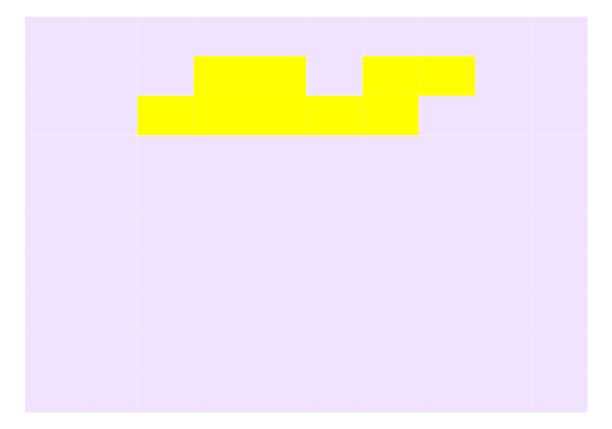 digraph D {
 node [shape=plaintext]
 some_node [
 label=<
 <table ALIGN="CENTER" border="0" cellborder="0" cellspacing="0">

<tr>
<td bgcolor="#f0e3ff">     </td><td bgcolor="#f0e3ff">     </td><td bgcolor="#f0e3ff">     </td><td bgcolor="#f0e3ff">     </td><td bgcolor="#f0e3ff">     </td><td bgcolor="#f0e3ff">     </td><td bgcolor="#f0e3ff">     </td><td bgcolor="#f0e3ff">     </td><td bgcolor="#f0e3ff">     </td><td bgcolor="#f0e3ff">     </td></tr>
<tr>
<td bgcolor="#f0e3ff">     </td><td bgcolor="#f0e3ff">     </td><td bgcolor="#f0e3ff">     </td><td bgcolor="yellow">     </td><td bgcolor="yellow">     </td><td bgcolor="#f0e3ff">     </td><td bgcolor="yellow">     </td><td bgcolor="yellow">     </td><td bgcolor="#f0e3ff">     </td><td bgcolor="#f0e3ff">     </td></tr>
<tr>
<td bgcolor="#f0e3ff">     </td><td bgcolor="#f0e3ff">     </td><td bgcolor="yellow">     </td><td bgcolor="yellow">     </td><td bgcolor="yellow">     </td><td bgcolor="yellow">     </td><td bgcolor="yellow">     </td><td bgcolor="#f0e3ff">     </td><td bgcolor="#f0e3ff">     </td><td bgcolor="#f0e3ff">     </td></tr>
<tr>
<td bgcolor="#f0e3ff">     </td><td bgcolor="#f0e3ff">     </td><td bgcolor="#f0e3ff">     </td><td bgcolor="#f0e3ff">     </td><td bgcolor="#f0e3ff">     </td><td bgcolor="#f0e3ff">     </td><td bgcolor="#f0e3ff">     </td><td bgcolor="#f0e3ff">     </td><td bgcolor="#f0e3ff">     </td><td bgcolor="#f0e3ff">     </td></tr>
<tr>
<td bgcolor="#f0e3ff">     </td><td bgcolor="#f0e3ff">     </td><td bgcolor="#f0e3ff">     </td><td bgcolor="#f0e3ff">     </td><td bgcolor="#f0e3ff">     </td><td bgcolor="#f0e3ff">     </td><td bgcolor="#f0e3ff">     </td><td bgcolor="#f0e3ff">     </td><td bgcolor="#f0e3ff">     </td><td bgcolor="#f0e3ff">     </td></tr>
<tr>
<td bgcolor="#f0e3ff">     </td><td bgcolor="#f0e3ff">     </td><td bgcolor="#f0e3ff">     </td><td bgcolor="#f0e3ff">     </td><td bgcolor="#f0e3ff">     </td><td bgcolor="#f0e3ff">     </td><td bgcolor="#f0e3ff">     </td><td bgcolor="#f0e3ff">     </td><td bgcolor="#f0e3ff">     </td><td bgcolor="#f0e3ff">     </td></tr>
<tr>
<td bgcolor="#f0e3ff">     </td><td bgcolor="#f0e3ff">     </td><td bgcolor="#f0e3ff">     </td><td bgcolor="#f0e3ff">     </td><td bgcolor="#f0e3ff">     </td><td bgcolor="#f0e3ff">     </td><td bgcolor="#f0e3ff">     </td><td bgcolor="#f0e3ff">     </td><td bgcolor="#f0e3ff">     </td><td bgcolor="#f0e3ff">     </td></tr>
<tr>
<td bgcolor="#f0e3ff">     </td><td bgcolor="#f0e3ff">     </td><td bgcolor="#f0e3ff">     </td><td bgcolor="#f0e3ff">     </td><td bgcolor="#f0e3ff">     </td><td bgcolor="#f0e3ff">     </td><td bgcolor="#f0e3ff">     </td><td bgcolor="#f0e3ff">     </td><td bgcolor="#f0e3ff">     </td><td bgcolor="#f0e3ff">     </td></tr>
<tr>
<td bgcolor="#f0e3ff">     </td><td bgcolor="#f0e3ff">     </td><td bgcolor="#f0e3ff">     </td><td bgcolor="#f0e3ff">     </td><td bgcolor="#f0e3ff">     </td><td bgcolor="#f0e3ff">     </td><td bgcolor="#f0e3ff">     </td><td bgcolor="#f0e3ff">     </td><td bgcolor="#f0e3ff">     </td><td bgcolor="#f0e3ff">     </td></tr>
<tr>
<td bgcolor="#f0e3ff">     </td><td bgcolor="#f0e3ff">     </td><td bgcolor="#f0e3ff">     </td><td bgcolor="#f0e3ff">     </td><td bgcolor="#f0e3ff">     </td><td bgcolor="#f0e3ff">     </td><td bgcolor="#f0e3ff">     </td><td bgcolor="#f0e3ff">     </td><td bgcolor="#f0e3ff">     </td><td bgcolor="#f0e3ff">     </td></tr>

</table>>
];
}